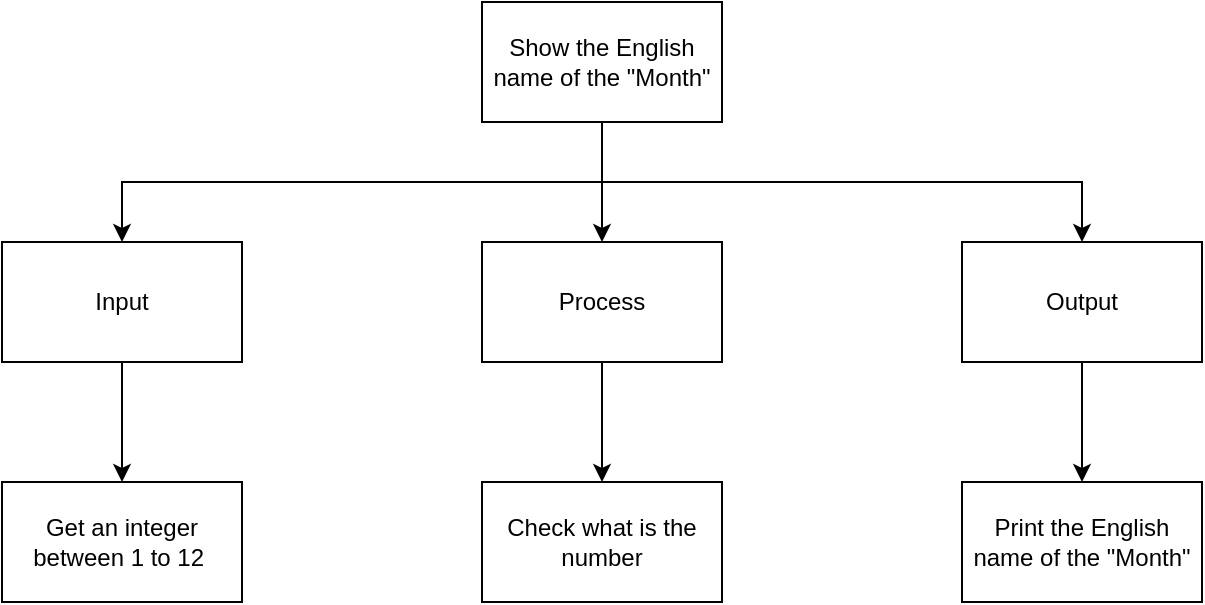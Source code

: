 <mxfile>
    <diagram id="HMok-pEcMjelydovzFI5" name="Page-1">
        <mxGraphModel dx="724" dy="512" grid="1" gridSize="10" guides="1" tooltips="1" connect="1" arrows="1" fold="1" page="1" pageScale="1" pageWidth="827" pageHeight="1169" math="0" shadow="0">
            <root>
                <mxCell id="0"/>
                <mxCell id="1" parent="0"/>
                <mxCell id="7" style="edgeStyle=orthogonalEdgeStyle;html=1;exitX=0.5;exitY=1;exitDx=0;exitDy=0;entryX=0.5;entryY=0;entryDx=0;entryDy=0;rounded=0;" edge="1" parent="1" source="3" target="4">
                    <mxGeometry relative="1" as="geometry"/>
                </mxCell>
                <mxCell id="8" style="edgeStyle=orthogonalEdgeStyle;rounded=0;html=1;exitX=0.5;exitY=1;exitDx=0;exitDy=0;entryX=0.5;entryY=0;entryDx=0;entryDy=0;" edge="1" parent="1" source="3" target="5">
                    <mxGeometry relative="1" as="geometry"/>
                </mxCell>
                <mxCell id="9" style="edgeStyle=orthogonalEdgeStyle;rounded=0;html=1;exitX=0.5;exitY=1;exitDx=0;exitDy=0;entryX=0.5;entryY=0;entryDx=0;entryDy=0;" edge="1" parent="1" source="3" target="6">
                    <mxGeometry relative="1" as="geometry"/>
                </mxCell>
                <mxCell id="3" value="Show the English name of the &quot;Month&quot;" style="rounded=0;whiteSpace=wrap;html=1;" vertex="1" parent="1">
                    <mxGeometry x="360" y="40" width="120" height="60" as="geometry"/>
                </mxCell>
                <mxCell id="13" style="edgeStyle=orthogonalEdgeStyle;rounded=0;html=1;exitX=0.5;exitY=1;exitDx=0;exitDy=0;entryX=0.5;entryY=0;entryDx=0;entryDy=0;" edge="1" parent="1" source="4" target="12">
                    <mxGeometry relative="1" as="geometry"/>
                </mxCell>
                <mxCell id="4" value="Process" style="rounded=0;whiteSpace=wrap;html=1;" vertex="1" parent="1">
                    <mxGeometry x="360" y="160" width="120" height="60" as="geometry"/>
                </mxCell>
                <mxCell id="11" style="edgeStyle=orthogonalEdgeStyle;rounded=0;html=1;exitX=0.5;exitY=1;exitDx=0;exitDy=0;entryX=0.5;entryY=0;entryDx=0;entryDy=0;" edge="1" parent="1" source="5" target="10">
                    <mxGeometry relative="1" as="geometry"/>
                </mxCell>
                <mxCell id="5" value="Input" style="rounded=0;whiteSpace=wrap;html=1;" vertex="1" parent="1">
                    <mxGeometry x="120" y="160" width="120" height="60" as="geometry"/>
                </mxCell>
                <mxCell id="15" style="edgeStyle=orthogonalEdgeStyle;rounded=0;html=1;exitX=0.5;exitY=1;exitDx=0;exitDy=0;" edge="1" parent="1" source="6" target="14">
                    <mxGeometry relative="1" as="geometry"/>
                </mxCell>
                <mxCell id="6" value="Output" style="rounded=0;whiteSpace=wrap;html=1;" vertex="1" parent="1">
                    <mxGeometry x="600" y="160" width="120" height="60" as="geometry"/>
                </mxCell>
                <mxCell id="10" value="Get an integer between 1 to 12&amp;nbsp;" style="rounded=0;whiteSpace=wrap;html=1;" vertex="1" parent="1">
                    <mxGeometry x="120" y="280" width="120" height="60" as="geometry"/>
                </mxCell>
                <mxCell id="12" value="Check what is the number" style="rounded=0;whiteSpace=wrap;html=1;" vertex="1" parent="1">
                    <mxGeometry x="360" y="280" width="120" height="60" as="geometry"/>
                </mxCell>
                <mxCell id="14" value="Print the English name of the &quot;Month&quot;" style="rounded=0;whiteSpace=wrap;html=1;" vertex="1" parent="1">
                    <mxGeometry x="600" y="280" width="120" height="60" as="geometry"/>
                </mxCell>
            </root>
        </mxGraphModel>
    </diagram>
</mxfile>